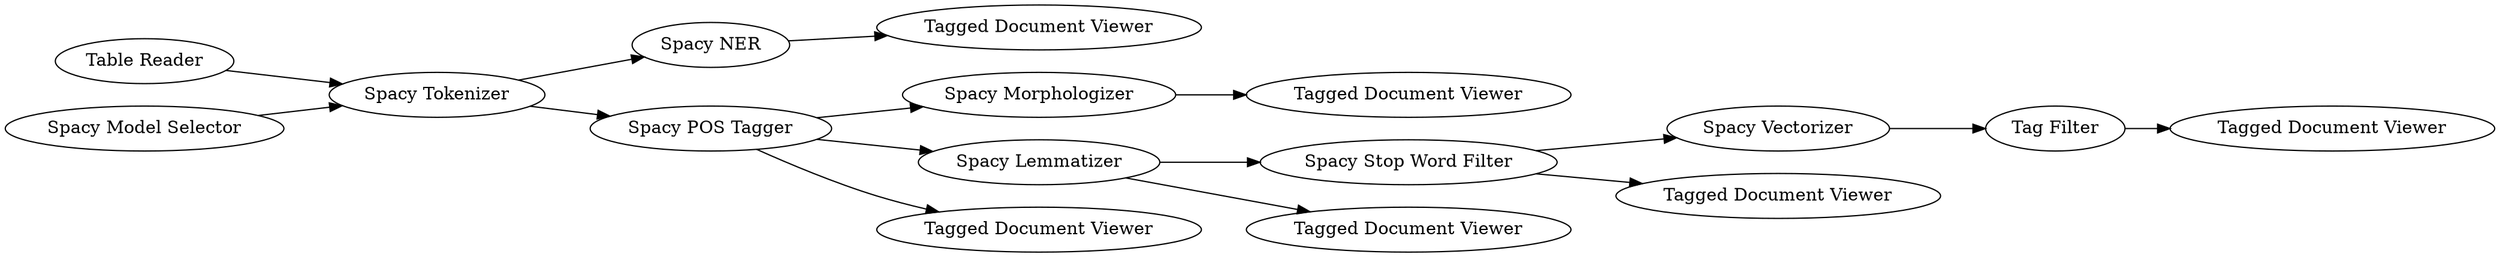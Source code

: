 digraph {
	309 -> 294
	291 -> 295
	308 -> 309
	310 -> 311
	292 -> 308
	312 -> 313
	306 -> 308
	310 -> 315
	308 -> 310
	311 -> 74
	313 -> 316
	313 -> 314
	312 -> 300
	310 -> 312
	316 -> 291
	313 [label="Spacy Stop Word Filter"]
	306 [label="Spacy Model Selector"]
	292 [label="Table Reader"]
	314 [label="Tagged Document Viewer"]
	310 [label="Spacy POS Tagger"]
	294 [label="Tagged Document Viewer"]
	315 [label="Tagged Document Viewer"]
	308 [label="Spacy Tokenizer"]
	316 [label="Spacy Vectorizer"]
	311 [label="Spacy Morphologizer"]
	291 [label="Tag Filter"]
	300 [label="Tagged Document Viewer"]
	74 [label="Tagged Document Viewer"]
	309 [label="Spacy NER"]
	312 [label="Spacy Lemmatizer"]
	295 [label="Tagged Document Viewer"]
	rankdir=LR
}

